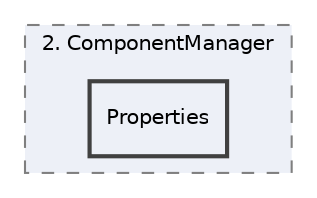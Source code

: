 digraph "GameManager/2. ComponentManager/Properties"
{
 // LATEX_PDF_SIZE
  edge [fontname="Helvetica",fontsize="10",labelfontname="Helvetica",labelfontsize="10"];
  node [fontname="Helvetica",fontsize="10",shape=record];
  compound=true
  subgraph clusterdir_97ac1eb834d42f03dd41cae34e6b05fd {
    graph [ bgcolor="#edf0f7", pencolor="grey50", style="filled,dashed,", label="2. ComponentManager", fontname="Helvetica", fontsize="10", URL="dir_97ac1eb834d42f03dd41cae34e6b05fd.html"]
  dir_390b7e478332c6cee49f1515bf8acc48 [shape=box, label="Properties", style="filled,bold,", fillcolor="#edf0f7", color="grey25", URL="dir_390b7e478332c6cee49f1515bf8acc48.html"];
  }
}
